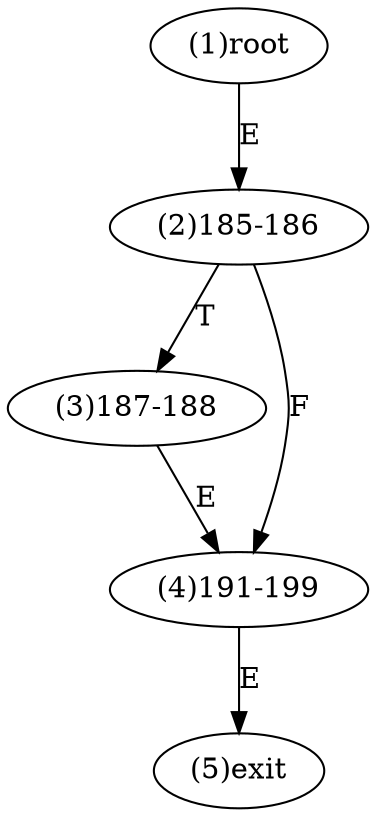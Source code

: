 digraph "" { 
1[ label="(1)root"];
2[ label="(2)185-186"];
3[ label="(3)187-188"];
4[ label="(4)191-199"];
5[ label="(5)exit"];
1->2[ label="E"];
2->4[ label="F"];
2->3[ label="T"];
3->4[ label="E"];
4->5[ label="E"];
}